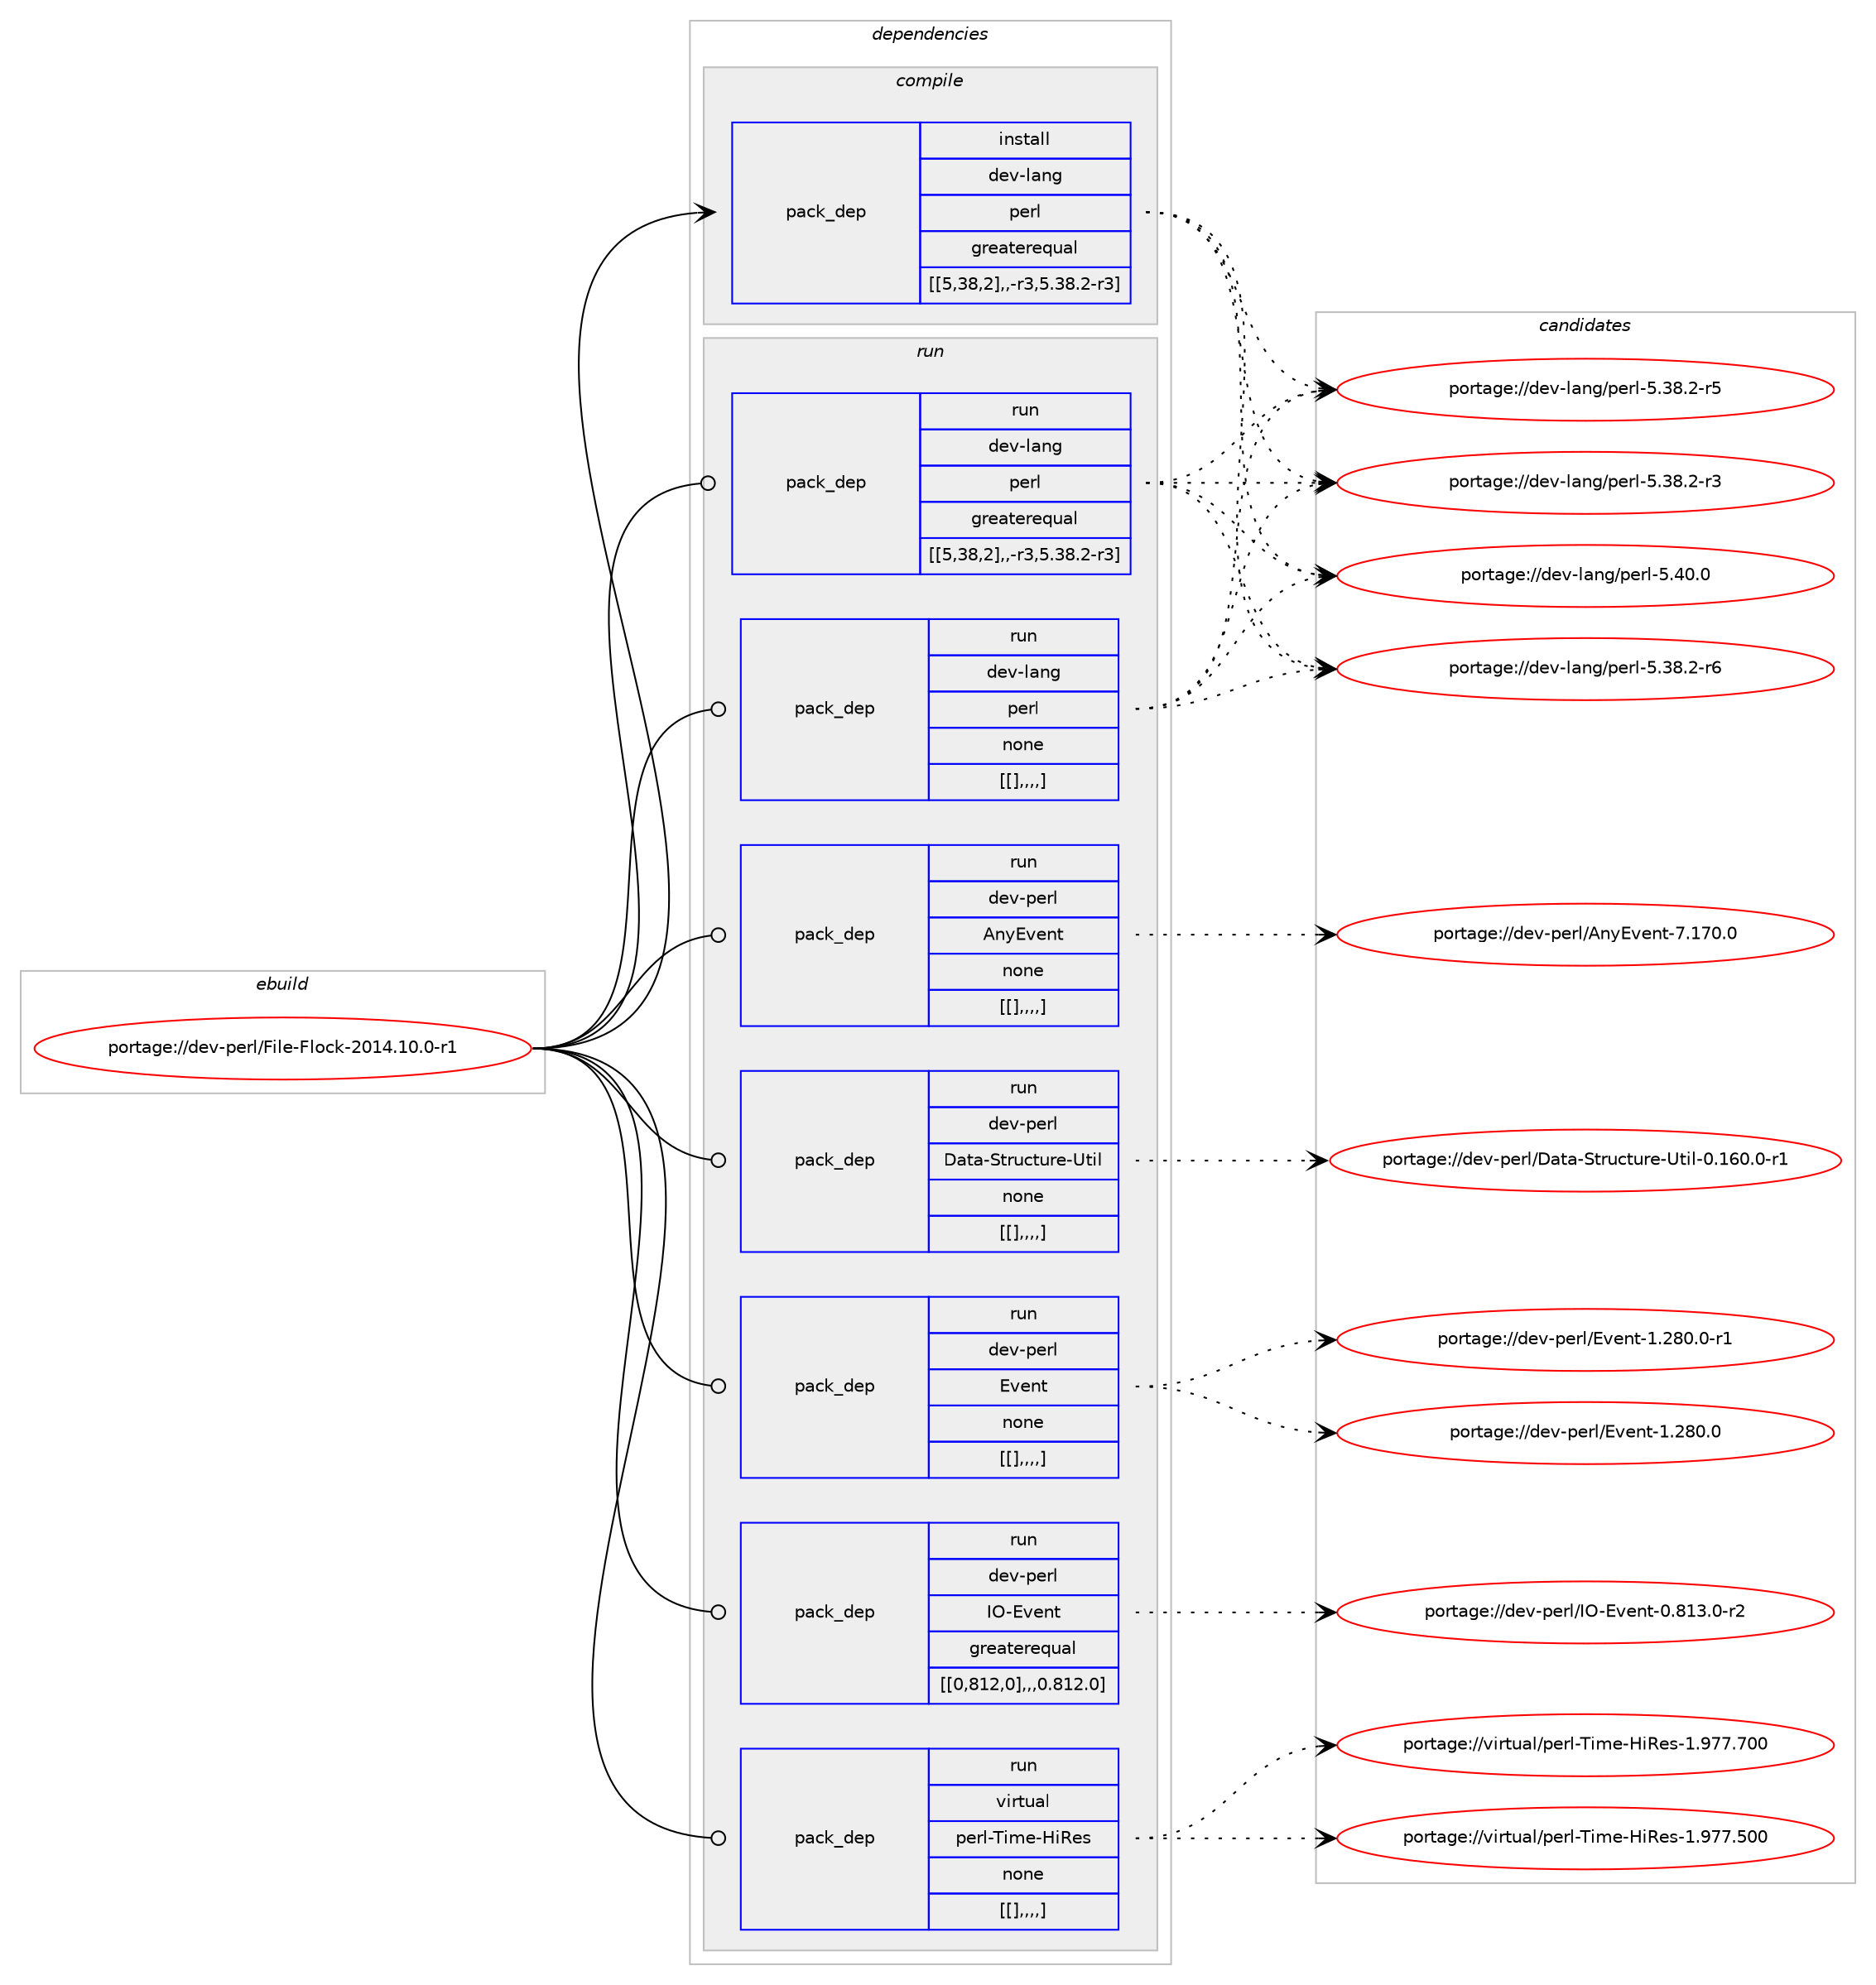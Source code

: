 digraph prolog {

# *************
# Graph options
# *************

newrank=true;
concentrate=true;
compound=true;
graph [rankdir=LR,fontname=Helvetica,fontsize=10,ranksep=1.5];#, ranksep=2.5, nodesep=0.2];
edge  [arrowhead=vee];
node  [fontname=Helvetica,fontsize=10];

# **********
# The ebuild
# **********

subgraph cluster_leftcol {
color=gray;
label=<<i>ebuild</i>>;
id [label="portage://dev-perl/File-Flock-2014.10.0-r1", color=red, width=4, href="../dev-perl/File-Flock-2014.10.0-r1.svg"];
}

# ****************
# The dependencies
# ****************

subgraph cluster_midcol {
color=gray;
label=<<i>dependencies</i>>;
subgraph cluster_compile {
fillcolor="#eeeeee";
style=filled;
label=<<i>compile</i>>;
subgraph pack99488 {
dependency131036 [label=<<TABLE BORDER="0" CELLBORDER="1" CELLSPACING="0" CELLPADDING="4" WIDTH="220"><TR><TD ROWSPAN="6" CELLPADDING="30">pack_dep</TD></TR><TR><TD WIDTH="110">install</TD></TR><TR><TD>dev-lang</TD></TR><TR><TD>perl</TD></TR><TR><TD>greaterequal</TD></TR><TR><TD>[[5,38,2],,-r3,5.38.2-r3]</TD></TR></TABLE>>, shape=none, color=blue];
}
id:e -> dependency131036:w [weight=20,style="solid",arrowhead="vee"];
}
subgraph cluster_compileandrun {
fillcolor="#eeeeee";
style=filled;
label=<<i>compile and run</i>>;
}
subgraph cluster_run {
fillcolor="#eeeeee";
style=filled;
label=<<i>run</i>>;
subgraph pack99489 {
dependency131037 [label=<<TABLE BORDER="0" CELLBORDER="1" CELLSPACING="0" CELLPADDING="4" WIDTH="220"><TR><TD ROWSPAN="6" CELLPADDING="30">pack_dep</TD></TR><TR><TD WIDTH="110">run</TD></TR><TR><TD>dev-lang</TD></TR><TR><TD>perl</TD></TR><TR><TD>greaterequal</TD></TR><TR><TD>[[5,38,2],,-r3,5.38.2-r3]</TD></TR></TABLE>>, shape=none, color=blue];
}
id:e -> dependency131037:w [weight=20,style="solid",arrowhead="odot"];
subgraph pack99490 {
dependency131038 [label=<<TABLE BORDER="0" CELLBORDER="1" CELLSPACING="0" CELLPADDING="4" WIDTH="220"><TR><TD ROWSPAN="6" CELLPADDING="30">pack_dep</TD></TR><TR><TD WIDTH="110">run</TD></TR><TR><TD>dev-lang</TD></TR><TR><TD>perl</TD></TR><TR><TD>none</TD></TR><TR><TD>[[],,,,]</TD></TR></TABLE>>, shape=none, color=blue];
}
id:e -> dependency131038:w [weight=20,style="solid",arrowhead="odot"];
subgraph pack99491 {
dependency131039 [label=<<TABLE BORDER="0" CELLBORDER="1" CELLSPACING="0" CELLPADDING="4" WIDTH="220"><TR><TD ROWSPAN="6" CELLPADDING="30">pack_dep</TD></TR><TR><TD WIDTH="110">run</TD></TR><TR><TD>dev-perl</TD></TR><TR><TD>AnyEvent</TD></TR><TR><TD>none</TD></TR><TR><TD>[[],,,,]</TD></TR></TABLE>>, shape=none, color=blue];
}
id:e -> dependency131039:w [weight=20,style="solid",arrowhead="odot"];
subgraph pack99492 {
dependency131040 [label=<<TABLE BORDER="0" CELLBORDER="1" CELLSPACING="0" CELLPADDING="4" WIDTH="220"><TR><TD ROWSPAN="6" CELLPADDING="30">pack_dep</TD></TR><TR><TD WIDTH="110">run</TD></TR><TR><TD>dev-perl</TD></TR><TR><TD>Data-Structure-Util</TD></TR><TR><TD>none</TD></TR><TR><TD>[[],,,,]</TD></TR></TABLE>>, shape=none, color=blue];
}
id:e -> dependency131040:w [weight=20,style="solid",arrowhead="odot"];
subgraph pack99493 {
dependency131041 [label=<<TABLE BORDER="0" CELLBORDER="1" CELLSPACING="0" CELLPADDING="4" WIDTH="220"><TR><TD ROWSPAN="6" CELLPADDING="30">pack_dep</TD></TR><TR><TD WIDTH="110">run</TD></TR><TR><TD>dev-perl</TD></TR><TR><TD>Event</TD></TR><TR><TD>none</TD></TR><TR><TD>[[],,,,]</TD></TR></TABLE>>, shape=none, color=blue];
}
id:e -> dependency131041:w [weight=20,style="solid",arrowhead="odot"];
subgraph pack99494 {
dependency131042 [label=<<TABLE BORDER="0" CELLBORDER="1" CELLSPACING="0" CELLPADDING="4" WIDTH="220"><TR><TD ROWSPAN="6" CELLPADDING="30">pack_dep</TD></TR><TR><TD WIDTH="110">run</TD></TR><TR><TD>dev-perl</TD></TR><TR><TD>IO-Event</TD></TR><TR><TD>greaterequal</TD></TR><TR><TD>[[0,812,0],,,0.812.0]</TD></TR></TABLE>>, shape=none, color=blue];
}
id:e -> dependency131042:w [weight=20,style="solid",arrowhead="odot"];
subgraph pack99495 {
dependency131043 [label=<<TABLE BORDER="0" CELLBORDER="1" CELLSPACING="0" CELLPADDING="4" WIDTH="220"><TR><TD ROWSPAN="6" CELLPADDING="30">pack_dep</TD></TR><TR><TD WIDTH="110">run</TD></TR><TR><TD>virtual</TD></TR><TR><TD>perl-Time-HiRes</TD></TR><TR><TD>none</TD></TR><TR><TD>[[],,,,]</TD></TR></TABLE>>, shape=none, color=blue];
}
id:e -> dependency131043:w [weight=20,style="solid",arrowhead="odot"];
}
}

# **************
# The candidates
# **************

subgraph cluster_choices {
rank=same;
color=gray;
label=<<i>candidates</i>>;

subgraph choice99488 {
color=black;
nodesep=1;
choice10010111845108971101034711210111410845534652484648 [label="portage://dev-lang/perl-5.40.0", color=red, width=4,href="../dev-lang/perl-5.40.0.svg"];
choice100101118451089711010347112101114108455346515646504511454 [label="portage://dev-lang/perl-5.38.2-r6", color=red, width=4,href="../dev-lang/perl-5.38.2-r6.svg"];
choice100101118451089711010347112101114108455346515646504511453 [label="portage://dev-lang/perl-5.38.2-r5", color=red, width=4,href="../dev-lang/perl-5.38.2-r5.svg"];
choice100101118451089711010347112101114108455346515646504511451 [label="portage://dev-lang/perl-5.38.2-r3", color=red, width=4,href="../dev-lang/perl-5.38.2-r3.svg"];
dependency131036:e -> choice10010111845108971101034711210111410845534652484648:w [style=dotted,weight="100"];
dependency131036:e -> choice100101118451089711010347112101114108455346515646504511454:w [style=dotted,weight="100"];
dependency131036:e -> choice100101118451089711010347112101114108455346515646504511453:w [style=dotted,weight="100"];
dependency131036:e -> choice100101118451089711010347112101114108455346515646504511451:w [style=dotted,weight="100"];
}
subgraph choice99489 {
color=black;
nodesep=1;
choice10010111845108971101034711210111410845534652484648 [label="portage://dev-lang/perl-5.40.0", color=red, width=4,href="../dev-lang/perl-5.40.0.svg"];
choice100101118451089711010347112101114108455346515646504511454 [label="portage://dev-lang/perl-5.38.2-r6", color=red, width=4,href="../dev-lang/perl-5.38.2-r6.svg"];
choice100101118451089711010347112101114108455346515646504511453 [label="portage://dev-lang/perl-5.38.2-r5", color=red, width=4,href="../dev-lang/perl-5.38.2-r5.svg"];
choice100101118451089711010347112101114108455346515646504511451 [label="portage://dev-lang/perl-5.38.2-r3", color=red, width=4,href="../dev-lang/perl-5.38.2-r3.svg"];
dependency131037:e -> choice10010111845108971101034711210111410845534652484648:w [style=dotted,weight="100"];
dependency131037:e -> choice100101118451089711010347112101114108455346515646504511454:w [style=dotted,weight="100"];
dependency131037:e -> choice100101118451089711010347112101114108455346515646504511453:w [style=dotted,weight="100"];
dependency131037:e -> choice100101118451089711010347112101114108455346515646504511451:w [style=dotted,weight="100"];
}
subgraph choice99490 {
color=black;
nodesep=1;
choice10010111845108971101034711210111410845534652484648 [label="portage://dev-lang/perl-5.40.0", color=red, width=4,href="../dev-lang/perl-5.40.0.svg"];
choice100101118451089711010347112101114108455346515646504511454 [label="portage://dev-lang/perl-5.38.2-r6", color=red, width=4,href="../dev-lang/perl-5.38.2-r6.svg"];
choice100101118451089711010347112101114108455346515646504511453 [label="portage://dev-lang/perl-5.38.2-r5", color=red, width=4,href="../dev-lang/perl-5.38.2-r5.svg"];
choice100101118451089711010347112101114108455346515646504511451 [label="portage://dev-lang/perl-5.38.2-r3", color=red, width=4,href="../dev-lang/perl-5.38.2-r3.svg"];
dependency131038:e -> choice10010111845108971101034711210111410845534652484648:w [style=dotted,weight="100"];
dependency131038:e -> choice100101118451089711010347112101114108455346515646504511454:w [style=dotted,weight="100"];
dependency131038:e -> choice100101118451089711010347112101114108455346515646504511453:w [style=dotted,weight="100"];
dependency131038:e -> choice100101118451089711010347112101114108455346515646504511451:w [style=dotted,weight="100"];
}
subgraph choice99491 {
color=black;
nodesep=1;
choice100101118451121011141084765110121691181011101164555464955484648 [label="portage://dev-perl/AnyEvent-7.170.0", color=red, width=4,href="../dev-perl/AnyEvent-7.170.0.svg"];
dependency131039:e -> choice100101118451121011141084765110121691181011101164555464955484648:w [style=dotted,weight="100"];
}
subgraph choice99492 {
color=black;
nodesep=1;
choice1001011184511210111410847689711697458311611411799116117114101458511610510845484649544846484511449 [label="portage://dev-perl/Data-Structure-Util-0.160.0-r1", color=red, width=4,href="../dev-perl/Data-Structure-Util-0.160.0-r1.svg"];
dependency131040:e -> choice1001011184511210111410847689711697458311611411799116117114101458511610510845484649544846484511449:w [style=dotted,weight="100"];
}
subgraph choice99493 {
color=black;
nodesep=1;
choice10010111845112101114108476911810111011645494650564846484511449 [label="portage://dev-perl/Event-1.280.0-r1", color=red, width=4,href="../dev-perl/Event-1.280.0-r1.svg"];
choice1001011184511210111410847691181011101164549465056484648 [label="portage://dev-perl/Event-1.280.0", color=red, width=4,href="../dev-perl/Event-1.280.0.svg"];
dependency131041:e -> choice10010111845112101114108476911810111011645494650564846484511449:w [style=dotted,weight="100"];
dependency131041:e -> choice1001011184511210111410847691181011101164549465056484648:w [style=dotted,weight="100"];
}
subgraph choice99494 {
color=black;
nodesep=1;
choice10010111845112101114108477379456911810111011645484656495146484511450 [label="portage://dev-perl/IO-Event-0.813.0-r2", color=red, width=4,href="../dev-perl/IO-Event-0.813.0-r2.svg"];
dependency131042:e -> choice10010111845112101114108477379456911810111011645484656495146484511450:w [style=dotted,weight="100"];
}
subgraph choice99495 {
color=black;
nodesep=1;
choice1181051141161179710847112101114108458410510910145721058210111545494657555546554848 [label="portage://virtual/perl-Time-HiRes-1.977.700", color=red, width=4,href="../virtual/perl-Time-HiRes-1.977.700.svg"];
choice1181051141161179710847112101114108458410510910145721058210111545494657555546534848 [label="portage://virtual/perl-Time-HiRes-1.977.500", color=red, width=4,href="../virtual/perl-Time-HiRes-1.977.500.svg"];
dependency131043:e -> choice1181051141161179710847112101114108458410510910145721058210111545494657555546554848:w [style=dotted,weight="100"];
dependency131043:e -> choice1181051141161179710847112101114108458410510910145721058210111545494657555546534848:w [style=dotted,weight="100"];
}
}

}
